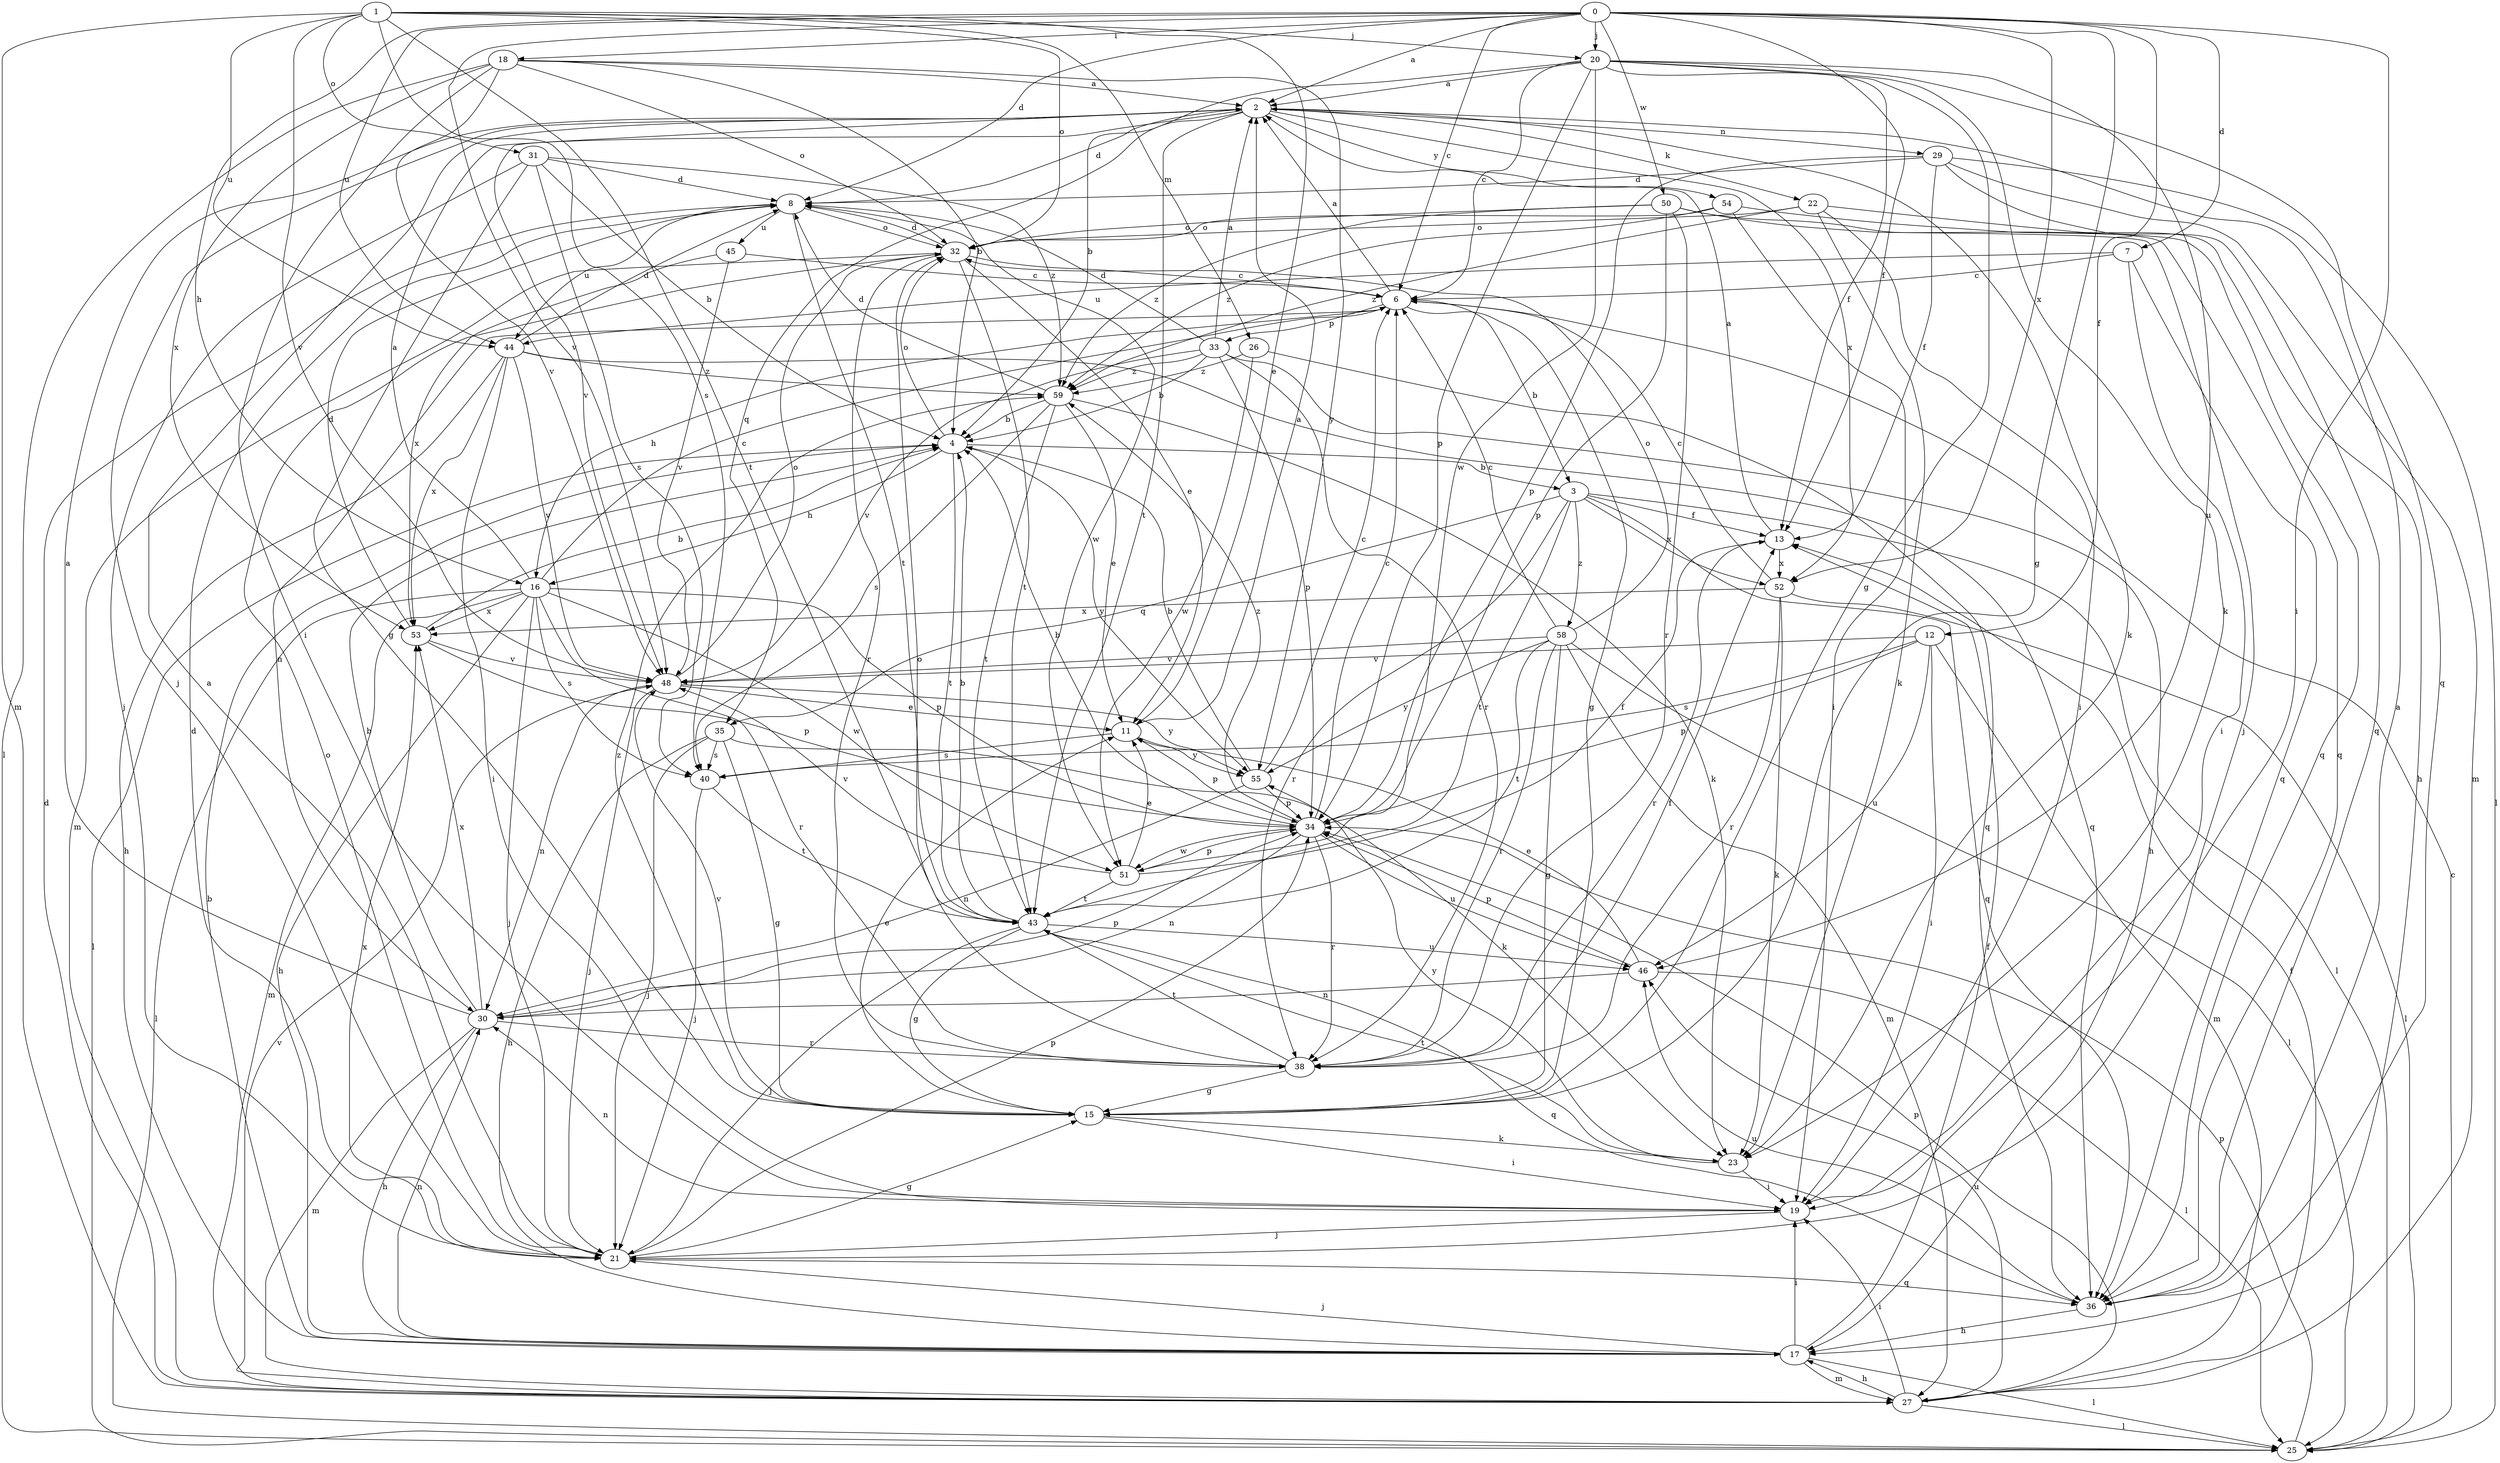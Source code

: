 strict digraph  {
0;
1;
2;
3;
4;
6;
7;
8;
11;
12;
13;
15;
16;
17;
18;
19;
20;
21;
22;
23;
25;
26;
27;
29;
30;
31;
32;
33;
34;
35;
36;
38;
40;
43;
44;
45;
46;
48;
50;
51;
52;
53;
54;
55;
58;
59;
0 -> 2  [label=a];
0 -> 6  [label=c];
0 -> 7  [label=d];
0 -> 8  [label=d];
0 -> 12  [label=f];
0 -> 13  [label=f];
0 -> 15  [label=g];
0 -> 16  [label=h];
0 -> 18  [label=i];
0 -> 19  [label=i];
0 -> 20  [label=j];
0 -> 44  [label=u];
0 -> 48  [label=v];
0 -> 50  [label=w];
0 -> 52  [label=x];
1 -> 11  [label=e];
1 -> 20  [label=j];
1 -> 26  [label=m];
1 -> 27  [label=m];
1 -> 31  [label=o];
1 -> 32  [label=o];
1 -> 40  [label=s];
1 -> 43  [label=t];
1 -> 44  [label=u];
1 -> 48  [label=v];
2 -> 8  [label=d];
2 -> 21  [label=j];
2 -> 22  [label=k];
2 -> 23  [label=k];
2 -> 29  [label=n];
2 -> 35  [label=q];
2 -> 43  [label=t];
2 -> 48  [label=v];
2 -> 52  [label=x];
2 -> 54  [label=y];
3 -> 13  [label=f];
3 -> 25  [label=l];
3 -> 35  [label=q];
3 -> 36  [label=q];
3 -> 38  [label=r];
3 -> 43  [label=t];
3 -> 52  [label=x];
3 -> 58  [label=z];
4 -> 3  [label=b];
4 -> 16  [label=h];
4 -> 25  [label=l];
4 -> 32  [label=o];
4 -> 43  [label=t];
4 -> 55  [label=y];
6 -> 2  [label=a];
6 -> 3  [label=b];
6 -> 15  [label=g];
6 -> 16  [label=h];
6 -> 30  [label=n];
6 -> 33  [label=p];
7 -> 6  [label=c];
7 -> 19  [label=i];
7 -> 36  [label=q];
7 -> 44  [label=u];
8 -> 32  [label=o];
8 -> 43  [label=t];
8 -> 44  [label=u];
8 -> 45  [label=u];
8 -> 51  [label=w];
11 -> 2  [label=a];
11 -> 34  [label=p];
11 -> 40  [label=s];
11 -> 55  [label=y];
12 -> 19  [label=i];
12 -> 27  [label=m];
12 -> 34  [label=p];
12 -> 40  [label=s];
12 -> 46  [label=u];
12 -> 48  [label=v];
13 -> 2  [label=a];
13 -> 38  [label=r];
13 -> 52  [label=x];
15 -> 11  [label=e];
15 -> 19  [label=i];
15 -> 23  [label=k];
15 -> 48  [label=v];
15 -> 59  [label=z];
16 -> 2  [label=a];
16 -> 6  [label=c];
16 -> 17  [label=h];
16 -> 21  [label=j];
16 -> 25  [label=l];
16 -> 27  [label=m];
16 -> 34  [label=p];
16 -> 38  [label=r];
16 -> 40  [label=s];
16 -> 51  [label=w];
16 -> 53  [label=x];
17 -> 4  [label=b];
17 -> 13  [label=f];
17 -> 19  [label=i];
17 -> 21  [label=j];
17 -> 25  [label=l];
17 -> 27  [label=m];
17 -> 30  [label=n];
18 -> 2  [label=a];
18 -> 4  [label=b];
18 -> 19  [label=i];
18 -> 25  [label=l];
18 -> 32  [label=o];
18 -> 48  [label=v];
18 -> 53  [label=x];
18 -> 55  [label=y];
19 -> 21  [label=j];
19 -> 30  [label=n];
20 -> 2  [label=a];
20 -> 4  [label=b];
20 -> 6  [label=c];
20 -> 13  [label=f];
20 -> 15  [label=g];
20 -> 23  [label=k];
20 -> 34  [label=p];
20 -> 36  [label=q];
20 -> 46  [label=u];
20 -> 51  [label=w];
21 -> 2  [label=a];
21 -> 8  [label=d];
21 -> 15  [label=g];
21 -> 32  [label=o];
21 -> 34  [label=p];
21 -> 36  [label=q];
21 -> 53  [label=x];
22 -> 17  [label=h];
22 -> 19  [label=i];
22 -> 23  [label=k];
22 -> 32  [label=o];
22 -> 59  [label=z];
23 -> 19  [label=i];
23 -> 43  [label=t];
23 -> 55  [label=y];
25 -> 6  [label=c];
25 -> 34  [label=p];
26 -> 36  [label=q];
26 -> 51  [label=w];
26 -> 59  [label=z];
27 -> 8  [label=d];
27 -> 13  [label=f];
27 -> 17  [label=h];
27 -> 19  [label=i];
27 -> 25  [label=l];
27 -> 34  [label=p];
27 -> 46  [label=u];
27 -> 48  [label=v];
29 -> 8  [label=d];
29 -> 13  [label=f];
29 -> 25  [label=l];
29 -> 27  [label=m];
29 -> 34  [label=p];
29 -> 36  [label=q];
30 -> 2  [label=a];
30 -> 4  [label=b];
30 -> 17  [label=h];
30 -> 27  [label=m];
30 -> 34  [label=p];
30 -> 38  [label=r];
30 -> 53  [label=x];
31 -> 4  [label=b];
31 -> 8  [label=d];
31 -> 15  [label=g];
31 -> 21  [label=j];
31 -> 40  [label=s];
31 -> 59  [label=z];
32 -> 6  [label=c];
32 -> 8  [label=d];
32 -> 11  [label=e];
32 -> 27  [label=m];
32 -> 38  [label=r];
32 -> 43  [label=t];
33 -> 2  [label=a];
33 -> 4  [label=b];
33 -> 8  [label=d];
33 -> 17  [label=h];
33 -> 34  [label=p];
33 -> 38  [label=r];
33 -> 48  [label=v];
33 -> 59  [label=z];
34 -> 4  [label=b];
34 -> 6  [label=c];
34 -> 30  [label=n];
34 -> 38  [label=r];
34 -> 46  [label=u];
34 -> 51  [label=w];
34 -> 59  [label=z];
35 -> 15  [label=g];
35 -> 17  [label=h];
35 -> 21  [label=j];
35 -> 23  [label=k];
35 -> 40  [label=s];
36 -> 2  [label=a];
36 -> 17  [label=h];
36 -> 46  [label=u];
38 -> 13  [label=f];
38 -> 15  [label=g];
38 -> 32  [label=o];
38 -> 43  [label=t];
40 -> 21  [label=j];
40 -> 43  [label=t];
43 -> 4  [label=b];
43 -> 15  [label=g];
43 -> 21  [label=j];
43 -> 36  [label=q];
43 -> 46  [label=u];
44 -> 8  [label=d];
44 -> 17  [label=h];
44 -> 19  [label=i];
44 -> 36  [label=q];
44 -> 48  [label=v];
44 -> 53  [label=x];
44 -> 59  [label=z];
45 -> 6  [label=c];
45 -> 48  [label=v];
45 -> 53  [label=x];
46 -> 11  [label=e];
46 -> 25  [label=l];
46 -> 30  [label=n];
46 -> 34  [label=p];
48 -> 11  [label=e];
48 -> 21  [label=j];
48 -> 30  [label=n];
48 -> 32  [label=o];
48 -> 55  [label=y];
50 -> 21  [label=j];
50 -> 32  [label=o];
50 -> 34  [label=p];
50 -> 36  [label=q];
50 -> 38  [label=r];
50 -> 59  [label=z];
51 -> 11  [label=e];
51 -> 13  [label=f];
51 -> 34  [label=p];
51 -> 43  [label=t];
51 -> 48  [label=v];
52 -> 6  [label=c];
52 -> 23  [label=k];
52 -> 25  [label=l];
52 -> 38  [label=r];
52 -> 53  [label=x];
53 -> 4  [label=b];
53 -> 8  [label=d];
53 -> 34  [label=p];
53 -> 48  [label=v];
54 -> 19  [label=i];
54 -> 32  [label=o];
54 -> 36  [label=q];
54 -> 59  [label=z];
55 -> 4  [label=b];
55 -> 6  [label=c];
55 -> 30  [label=n];
55 -> 34  [label=p];
58 -> 6  [label=c];
58 -> 15  [label=g];
58 -> 25  [label=l];
58 -> 27  [label=m];
58 -> 32  [label=o];
58 -> 38  [label=r];
58 -> 43  [label=t];
58 -> 48  [label=v];
58 -> 55  [label=y];
59 -> 4  [label=b];
59 -> 8  [label=d];
59 -> 11  [label=e];
59 -> 23  [label=k];
59 -> 40  [label=s];
59 -> 43  [label=t];
}
